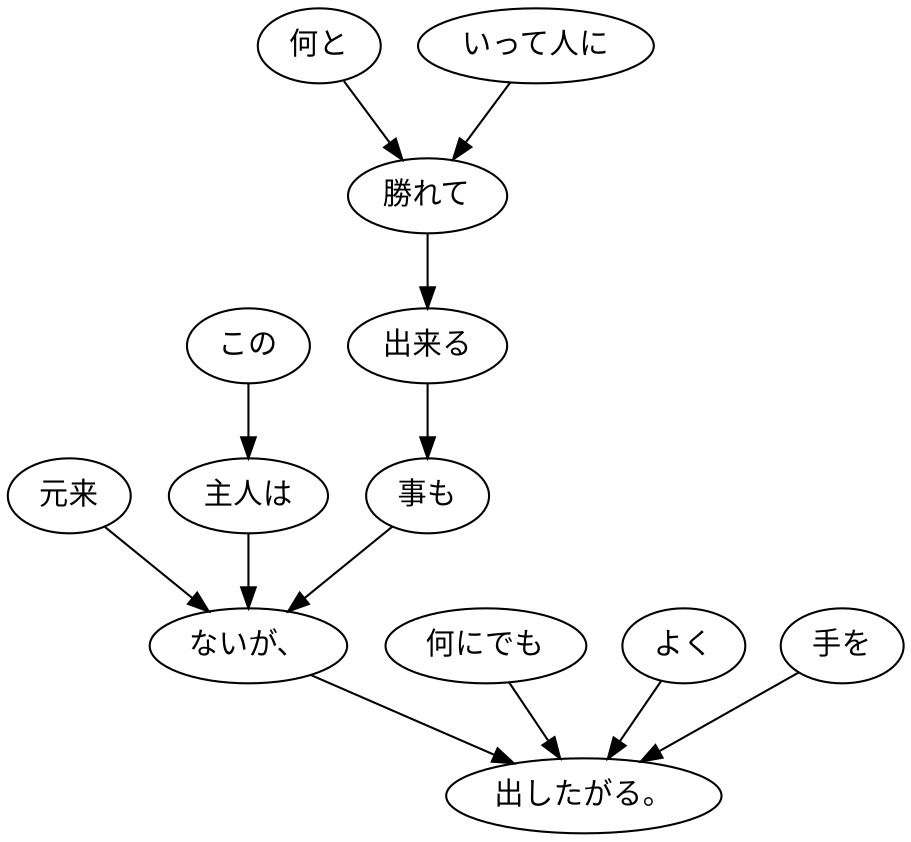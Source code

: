 digraph graph121 {
	node0 [label="元来"];
	node1 [label="この"];
	node2 [label="主人は"];
	node3 [label="何と"];
	node4 [label="いって人に"];
	node5 [label="勝れて"];
	node6 [label="出来る"];
	node7 [label="事も"];
	node8 [label="ないが、"];
	node9 [label="何にでも"];
	node10 [label="よく"];
	node11 [label="手を"];
	node12 [label="出したがる。"];
	node0 -> node8;
	node1 -> node2;
	node2 -> node8;
	node3 -> node5;
	node4 -> node5;
	node5 -> node6;
	node6 -> node7;
	node7 -> node8;
	node8 -> node12;
	node9 -> node12;
	node10 -> node12;
	node11 -> node12;
}
